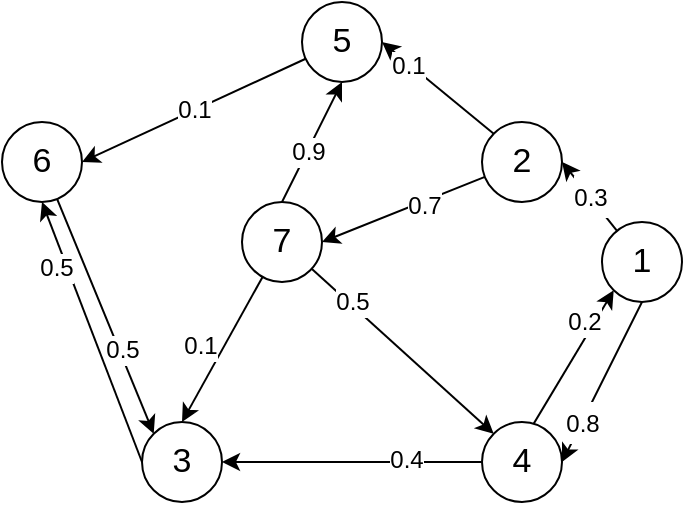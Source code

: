 <mxfile version="17.2.4" type="device"><diagram id="L0oU_uKpfCs5xdzpM16W" name="Page-1"><mxGraphModel dx="1663" dy="517" grid="1" gridSize="10" guides="1" tooltips="1" connect="1" arrows="1" fold="1" page="1" pageScale="1" pageWidth="850" pageHeight="1100" math="0" shadow="0"><root><mxCell id="0"/><mxCell id="1" parent="0"/><mxCell id="7ahIDhdCw5qNsjyFs2B3-22" style="edgeStyle=none;rounded=0;orthogonalLoop=1;jettySize=auto;html=1;entryX=0.5;entryY=0;entryDx=0;entryDy=0;fontSize=12;" edge="1" parent="1" source="7ahIDhdCw5qNsjyFs2B3-1" target="7ahIDhdCw5qNsjyFs2B3-6"><mxGeometry relative="1" as="geometry"/></mxCell><mxCell id="7ahIDhdCw5qNsjyFs2B3-23" value="0.1" style="edgeLabel;html=1;align=center;verticalAlign=middle;resizable=0;points=[];fontSize=12;" vertex="1" connectable="0" parent="7ahIDhdCw5qNsjyFs2B3-22"><mxGeometry x="0.422" y="1" relative="1" as="geometry"><mxPoint x="-4" y="-18" as="offset"/></mxGeometry></mxCell><mxCell id="7ahIDhdCw5qNsjyFs2B3-24" style="edgeStyle=none;rounded=0;orthogonalLoop=1;jettySize=auto;html=1;entryX=0;entryY=0;entryDx=0;entryDy=0;fontSize=12;" edge="1" parent="1" source="7ahIDhdCw5qNsjyFs2B3-1" target="7ahIDhdCw5qNsjyFs2B3-5"><mxGeometry relative="1" as="geometry"/></mxCell><mxCell id="7ahIDhdCw5qNsjyFs2B3-25" value="0.5" style="edgeLabel;html=1;align=center;verticalAlign=middle;resizable=0;points=[];fontSize=12;" vertex="1" connectable="0" parent="7ahIDhdCw5qNsjyFs2B3-24"><mxGeometry x="-0.583" y="1" relative="1" as="geometry"><mxPoint as="offset"/></mxGeometry></mxCell><mxCell id="7ahIDhdCw5qNsjyFs2B3-27" style="edgeStyle=none;rounded=0;orthogonalLoop=1;jettySize=auto;html=1;entryX=0.5;entryY=1;entryDx=0;entryDy=0;fontSize=12;exitX=0.5;exitY=0;exitDx=0;exitDy=0;" edge="1" parent="1" source="7ahIDhdCw5qNsjyFs2B3-1" target="7ahIDhdCw5qNsjyFs2B3-3"><mxGeometry relative="1" as="geometry"/></mxCell><mxCell id="7ahIDhdCw5qNsjyFs2B3-28" value="0.9" style="edgeLabel;html=1;align=center;verticalAlign=middle;resizable=0;points=[];fontSize=12;" vertex="1" connectable="0" parent="7ahIDhdCw5qNsjyFs2B3-27"><mxGeometry x="-0.152" relative="1" as="geometry"><mxPoint as="offset"/></mxGeometry></mxCell><mxCell id="7ahIDhdCw5qNsjyFs2B3-1" value="&lt;font style=&quot;font-size: 17px&quot;&gt;7&lt;/font&gt;" style="ellipse;whiteSpace=wrap;html=1;aspect=fixed;" vertex="1" parent="1"><mxGeometry x="210" y="260" width="40" height="40" as="geometry"/></mxCell><mxCell id="7ahIDhdCw5qNsjyFs2B3-9" value="&lt;font style=&quot;font-size: 12px&quot;&gt;0.3&lt;/font&gt;" style="rounded=0;orthogonalLoop=1;jettySize=auto;html=1;entryX=1;entryY=0.5;entryDx=0;entryDy=0;fontSize=17;" edge="1" parent="1" source="7ahIDhdCw5qNsjyFs2B3-2" target="7ahIDhdCw5qNsjyFs2B3-7"><mxGeometry relative="1" as="geometry"/></mxCell><mxCell id="7ahIDhdCw5qNsjyFs2B3-10" value="&lt;font style=&quot;font-size: 12px&quot;&gt;0.8&lt;/font&gt;" style="rounded=0;orthogonalLoop=1;jettySize=auto;html=1;entryX=1;entryY=0.5;entryDx=0;entryDy=0;fontSize=17;exitX=0.5;exitY=1;exitDx=0;exitDy=0;" edge="1" parent="1" source="7ahIDhdCw5qNsjyFs2B3-2" target="7ahIDhdCw5qNsjyFs2B3-5"><mxGeometry x="0.5" relative="1" as="geometry"><mxPoint as="offset"/></mxGeometry></mxCell><mxCell id="7ahIDhdCw5qNsjyFs2B3-2" value="&lt;font style=&quot;font-size: 17px&quot;&gt;1&lt;/font&gt;" style="ellipse;whiteSpace=wrap;html=1;aspect=fixed;" vertex="1" parent="1"><mxGeometry x="390" y="270" width="40" height="40" as="geometry"/></mxCell><mxCell id="7ahIDhdCw5qNsjyFs2B3-20" value="0.1" style="edgeStyle=none;rounded=0;orthogonalLoop=1;jettySize=auto;html=1;entryX=1;entryY=0.5;entryDx=0;entryDy=0;fontSize=12;" edge="1" parent="1" source="7ahIDhdCw5qNsjyFs2B3-3" target="7ahIDhdCw5qNsjyFs2B3-4"><mxGeometry relative="1" as="geometry"/></mxCell><mxCell id="7ahIDhdCw5qNsjyFs2B3-3" value="&lt;font style=&quot;font-size: 17px&quot;&gt;5&lt;/font&gt;" style="ellipse;whiteSpace=wrap;html=1;aspect=fixed;" vertex="1" parent="1"><mxGeometry x="240" y="160" width="40" height="40" as="geometry"/></mxCell><mxCell id="7ahIDhdCw5qNsjyFs2B3-21" value="0.5" style="edgeStyle=none;rounded=0;orthogonalLoop=1;jettySize=auto;html=1;entryX=0;entryY=0;entryDx=0;entryDy=0;fontSize=12;" edge="1" parent="1" source="7ahIDhdCw5qNsjyFs2B3-4" target="7ahIDhdCw5qNsjyFs2B3-6"><mxGeometry x="0.3" y="1" relative="1" as="geometry"><mxPoint as="offset"/></mxGeometry></mxCell><mxCell id="7ahIDhdCw5qNsjyFs2B3-4" value="&lt;font style=&quot;font-size: 17px&quot;&gt;6&lt;/font&gt;" style="ellipse;whiteSpace=wrap;html=1;aspect=fixed;" vertex="1" parent="1"><mxGeometry x="90" y="220" width="40" height="40" as="geometry"/></mxCell><mxCell id="7ahIDhdCw5qNsjyFs2B3-16" style="edgeStyle=none;rounded=0;orthogonalLoop=1;jettySize=auto;html=1;entryX=0;entryY=1;entryDx=0;entryDy=0;fontSize=12;exitX=0;exitY=1;exitDx=0;exitDy=0;" edge="1" parent="1" source="7ahIDhdCw5qNsjyFs2B3-5" target="7ahIDhdCw5qNsjyFs2B3-2"><mxGeometry relative="1" as="geometry"/></mxCell><mxCell id="7ahIDhdCw5qNsjyFs2B3-17" value="0.2" style="edgeLabel;html=1;align=center;verticalAlign=middle;resizable=0;points=[];fontSize=12;" vertex="1" connectable="0" parent="7ahIDhdCw5qNsjyFs2B3-16"><mxGeometry x="0.14" y="2" relative="1" as="geometry"><mxPoint x="12" y="-26" as="offset"/></mxGeometry></mxCell><mxCell id="7ahIDhdCw5qNsjyFs2B3-18" style="edgeStyle=none;rounded=0;orthogonalLoop=1;jettySize=auto;html=1;entryX=1;entryY=0.5;entryDx=0;entryDy=0;fontSize=12;" edge="1" parent="1" source="7ahIDhdCw5qNsjyFs2B3-5" target="7ahIDhdCw5qNsjyFs2B3-6"><mxGeometry relative="1" as="geometry"/></mxCell><mxCell id="7ahIDhdCw5qNsjyFs2B3-19" value="0.4" style="edgeLabel;html=1;align=center;verticalAlign=middle;resizable=0;points=[];fontSize=12;" vertex="1" connectable="0" parent="7ahIDhdCw5qNsjyFs2B3-18"><mxGeometry x="-0.407" y="-1" relative="1" as="geometry"><mxPoint as="offset"/></mxGeometry></mxCell><mxCell id="7ahIDhdCw5qNsjyFs2B3-5" value="&lt;font style=&quot;font-size: 17px&quot;&gt;4&lt;/font&gt;" style="ellipse;whiteSpace=wrap;html=1;aspect=fixed;" vertex="1" parent="1"><mxGeometry x="330" y="370" width="40" height="40" as="geometry"/></mxCell><mxCell id="7ahIDhdCw5qNsjyFs2B3-14" style="edgeStyle=none;rounded=0;orthogonalLoop=1;jettySize=auto;html=1;entryX=0.5;entryY=1;entryDx=0;entryDy=0;fontSize=12;exitX=0;exitY=0.5;exitDx=0;exitDy=0;" edge="1" parent="1" source="7ahIDhdCw5qNsjyFs2B3-6" target="7ahIDhdCw5qNsjyFs2B3-4"><mxGeometry relative="1" as="geometry"/></mxCell><mxCell id="7ahIDhdCw5qNsjyFs2B3-15" value="0.5" style="edgeLabel;html=1;align=center;verticalAlign=middle;resizable=0;points=[];fontSize=12;" vertex="1" connectable="0" parent="7ahIDhdCw5qNsjyFs2B3-14"><mxGeometry x="0.659" y="2" relative="1" as="geometry"><mxPoint y="10" as="offset"/></mxGeometry></mxCell><mxCell id="7ahIDhdCw5qNsjyFs2B3-6" value="&lt;font style=&quot;font-size: 17px&quot;&gt;3&lt;/font&gt;" style="ellipse;whiteSpace=wrap;html=1;aspect=fixed;" vertex="1" parent="1"><mxGeometry x="160" y="370" width="40" height="40" as="geometry"/></mxCell><mxCell id="7ahIDhdCw5qNsjyFs2B3-11" style="edgeStyle=none;rounded=0;orthogonalLoop=1;jettySize=auto;html=1;entryX=1;entryY=0.5;entryDx=0;entryDy=0;fontSize=12;exitX=0;exitY=0;exitDx=0;exitDy=0;" edge="1" parent="1" source="7ahIDhdCw5qNsjyFs2B3-7" target="7ahIDhdCw5qNsjyFs2B3-3"><mxGeometry relative="1" as="geometry"/></mxCell><mxCell id="7ahIDhdCw5qNsjyFs2B3-12" value="0.1" style="edgeLabel;html=1;align=center;verticalAlign=middle;resizable=0;points=[];fontSize=12;rotation=0;" vertex="1" connectable="0" parent="7ahIDhdCw5qNsjyFs2B3-11"><mxGeometry x="0.534" y="1" relative="1" as="geometry"><mxPoint as="offset"/></mxGeometry></mxCell><mxCell id="7ahIDhdCw5qNsjyFs2B3-13" value="0.7" style="edgeStyle=none;rounded=0;orthogonalLoop=1;jettySize=auto;html=1;entryX=1;entryY=0.5;entryDx=0;entryDy=0;fontSize=12;" edge="1" parent="1" source="7ahIDhdCw5qNsjyFs2B3-7" target="7ahIDhdCw5qNsjyFs2B3-1"><mxGeometry x="-0.24" y="2" relative="1" as="geometry"><mxPoint as="offset"/></mxGeometry></mxCell><mxCell id="7ahIDhdCw5qNsjyFs2B3-7" value="&lt;font style=&quot;font-size: 17px&quot;&gt;2&lt;/font&gt;" style="ellipse;whiteSpace=wrap;html=1;aspect=fixed;" vertex="1" parent="1"><mxGeometry x="330" y="220" width="40" height="40" as="geometry"/></mxCell></root></mxGraphModel></diagram></mxfile>